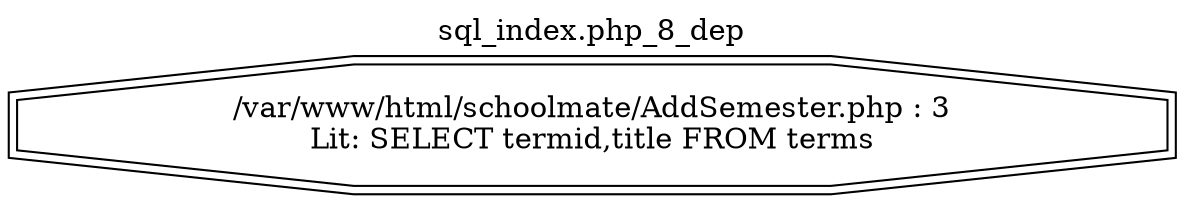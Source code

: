 digraph cfg {
  label="sql_index.php_8_dep";
  labelloc=t;
  n1 [shape=doubleoctagon, label="/var/www/html/schoolmate/AddSemester.php : 3\nLit: SELECT termid,title FROM terms\n"];
}
